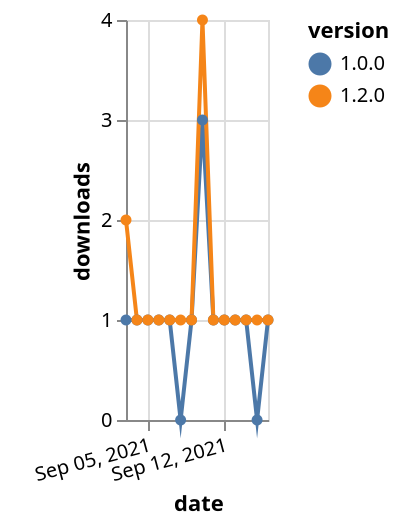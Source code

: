 {"$schema": "https://vega.github.io/schema/vega-lite/v5.json", "description": "A simple bar chart with embedded data.", "data": {"values": [{"date": "2021-09-03", "total": 205, "delta": 1, "version": "1.0.0"}, {"date": "2021-09-04", "total": 206, "delta": 1, "version": "1.0.0"}, {"date": "2021-09-05", "total": 207, "delta": 1, "version": "1.0.0"}, {"date": "2021-09-06", "total": 208, "delta": 1, "version": "1.0.0"}, {"date": "2021-09-07", "total": 209, "delta": 1, "version": "1.0.0"}, {"date": "2021-09-08", "total": 209, "delta": 0, "version": "1.0.0"}, {"date": "2021-09-09", "total": 210, "delta": 1, "version": "1.0.0"}, {"date": "2021-09-10", "total": 213, "delta": 3, "version": "1.0.0"}, {"date": "2021-09-11", "total": 214, "delta": 1, "version": "1.0.0"}, {"date": "2021-09-12", "total": 215, "delta": 1, "version": "1.0.0"}, {"date": "2021-09-13", "total": 216, "delta": 1, "version": "1.0.0"}, {"date": "2021-09-14", "total": 217, "delta": 1, "version": "1.0.0"}, {"date": "2021-09-15", "total": 217, "delta": 0, "version": "1.0.0"}, {"date": "2021-09-16", "total": 218, "delta": 1, "version": "1.0.0"}, {"date": "2021-09-03", "total": 123, "delta": 2, "version": "1.2.0"}, {"date": "2021-09-04", "total": 124, "delta": 1, "version": "1.2.0"}, {"date": "2021-09-05", "total": 125, "delta": 1, "version": "1.2.0"}, {"date": "2021-09-06", "total": 126, "delta": 1, "version": "1.2.0"}, {"date": "2021-09-07", "total": 127, "delta": 1, "version": "1.2.0"}, {"date": "2021-09-08", "total": 128, "delta": 1, "version": "1.2.0"}, {"date": "2021-09-09", "total": 129, "delta": 1, "version": "1.2.0"}, {"date": "2021-09-10", "total": 133, "delta": 4, "version": "1.2.0"}, {"date": "2021-09-11", "total": 134, "delta": 1, "version": "1.2.0"}, {"date": "2021-09-12", "total": 135, "delta": 1, "version": "1.2.0"}, {"date": "2021-09-13", "total": 136, "delta": 1, "version": "1.2.0"}, {"date": "2021-09-14", "total": 137, "delta": 1, "version": "1.2.0"}, {"date": "2021-09-15", "total": 138, "delta": 1, "version": "1.2.0"}, {"date": "2021-09-16", "total": 139, "delta": 1, "version": "1.2.0"}]}, "width": "container", "mark": {"type": "line", "point": {"filled": true}}, "encoding": {"x": {"field": "date", "type": "temporal", "timeUnit": "yearmonthdate", "title": "date", "axis": {"labelAngle": -15}}, "y": {"field": "delta", "type": "quantitative", "title": "downloads"}, "color": {"field": "version", "type": "nominal"}, "tooltip": {"field": "delta"}}}